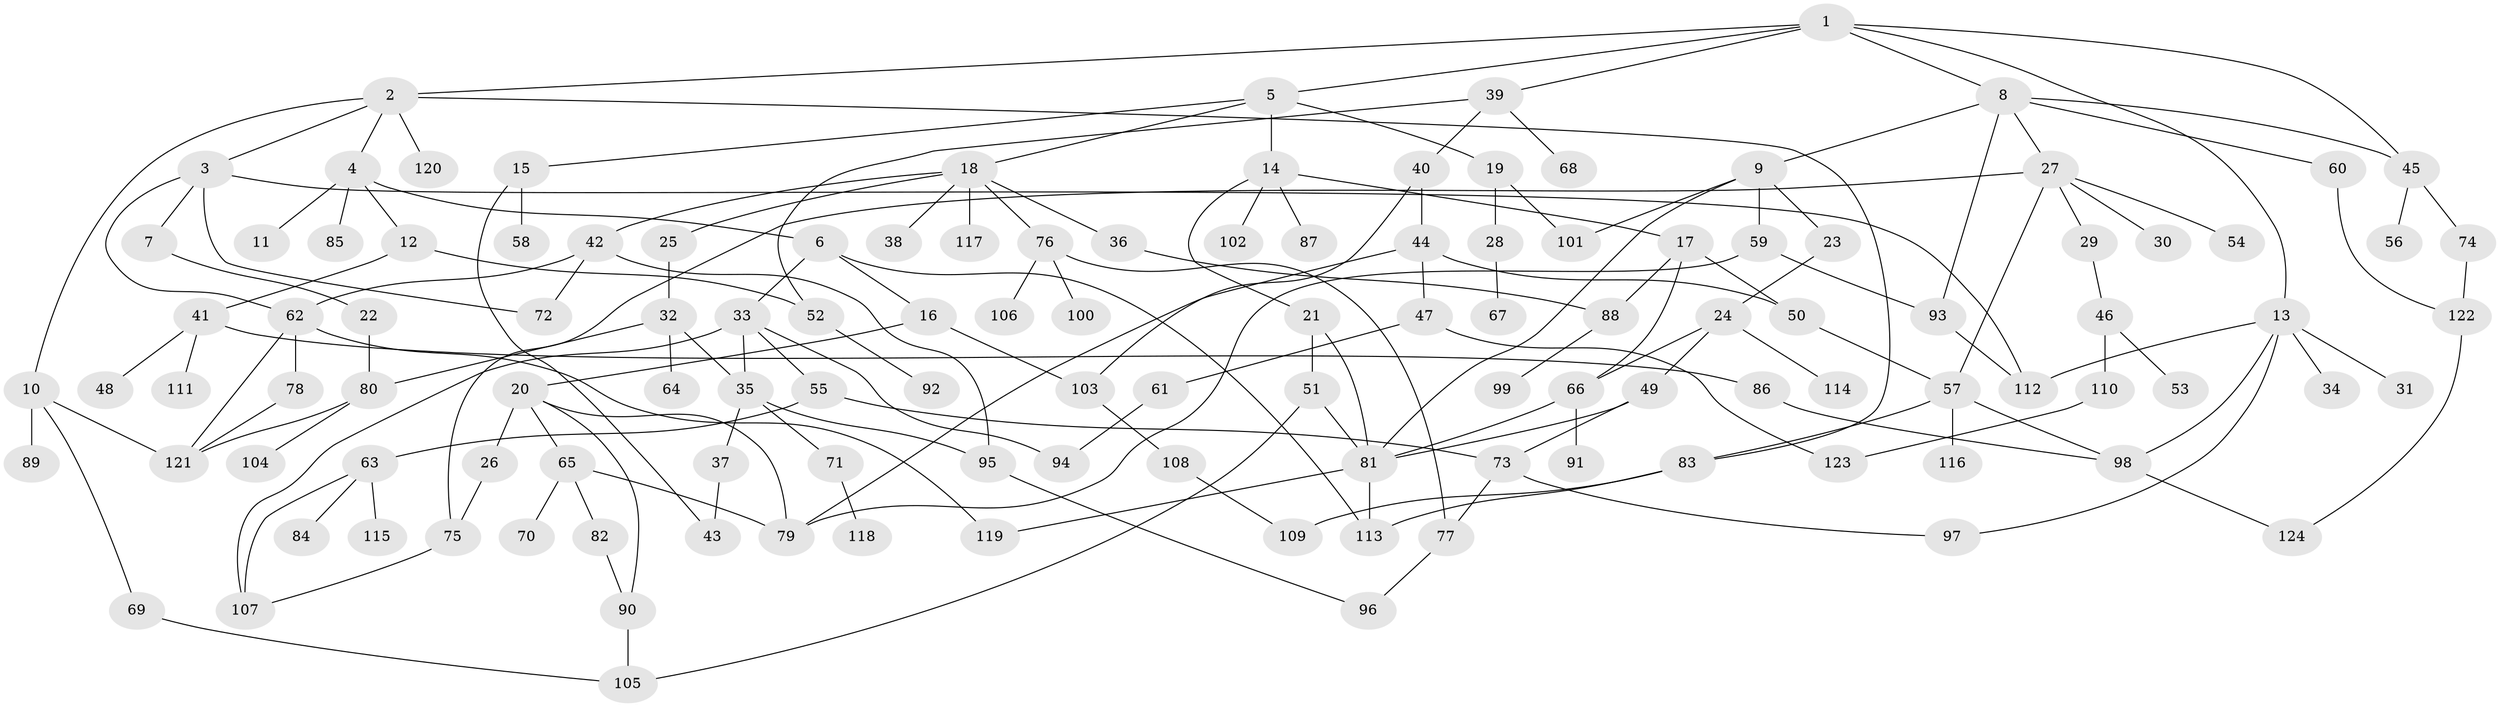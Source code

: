 // coarse degree distribution, {10: 0.023529411764705882, 9: 0.023529411764705882, 6: 0.023529411764705882, 5: 0.07058823529411765, 7: 0.03529411764705882, 2: 0.15294117647058825, 4: 0.16470588235294117, 1: 0.3058823529411765, 3: 0.2}
// Generated by graph-tools (version 1.1) at 2025/51/02/27/25 19:51:40]
// undirected, 124 vertices, 171 edges
graph export_dot {
graph [start="1"]
  node [color=gray90,style=filled];
  1;
  2;
  3;
  4;
  5;
  6;
  7;
  8;
  9;
  10;
  11;
  12;
  13;
  14;
  15;
  16;
  17;
  18;
  19;
  20;
  21;
  22;
  23;
  24;
  25;
  26;
  27;
  28;
  29;
  30;
  31;
  32;
  33;
  34;
  35;
  36;
  37;
  38;
  39;
  40;
  41;
  42;
  43;
  44;
  45;
  46;
  47;
  48;
  49;
  50;
  51;
  52;
  53;
  54;
  55;
  56;
  57;
  58;
  59;
  60;
  61;
  62;
  63;
  64;
  65;
  66;
  67;
  68;
  69;
  70;
  71;
  72;
  73;
  74;
  75;
  76;
  77;
  78;
  79;
  80;
  81;
  82;
  83;
  84;
  85;
  86;
  87;
  88;
  89;
  90;
  91;
  92;
  93;
  94;
  95;
  96;
  97;
  98;
  99;
  100;
  101;
  102;
  103;
  104;
  105;
  106;
  107;
  108;
  109;
  110;
  111;
  112;
  113;
  114;
  115;
  116;
  117;
  118;
  119;
  120;
  121;
  122;
  123;
  124;
  1 -- 2;
  1 -- 5;
  1 -- 8;
  1 -- 13;
  1 -- 39;
  1 -- 45;
  2 -- 3;
  2 -- 4;
  2 -- 10;
  2 -- 83;
  2 -- 120;
  3 -- 7;
  3 -- 62;
  3 -- 72;
  3 -- 112;
  4 -- 6;
  4 -- 11;
  4 -- 12;
  4 -- 85;
  5 -- 14;
  5 -- 15;
  5 -- 18;
  5 -- 19;
  6 -- 16;
  6 -- 33;
  6 -- 113;
  7 -- 22;
  8 -- 9;
  8 -- 27;
  8 -- 60;
  8 -- 93;
  8 -- 45;
  9 -- 23;
  9 -- 59;
  9 -- 101;
  9 -- 81;
  10 -- 69;
  10 -- 89;
  10 -- 121;
  12 -- 41;
  12 -- 52;
  13 -- 31;
  13 -- 34;
  13 -- 97;
  13 -- 98;
  13 -- 112;
  14 -- 17;
  14 -- 21;
  14 -- 87;
  14 -- 102;
  15 -- 58;
  15 -- 43;
  16 -- 20;
  16 -- 103;
  17 -- 66;
  17 -- 88;
  17 -- 50;
  18 -- 25;
  18 -- 36;
  18 -- 38;
  18 -- 42;
  18 -- 76;
  18 -- 117;
  19 -- 28;
  19 -- 101;
  20 -- 26;
  20 -- 65;
  20 -- 79;
  20 -- 90;
  21 -- 51;
  21 -- 81;
  22 -- 80;
  23 -- 24;
  24 -- 49;
  24 -- 66;
  24 -- 114;
  25 -- 32;
  26 -- 75;
  27 -- 29;
  27 -- 30;
  27 -- 54;
  27 -- 75;
  27 -- 57;
  28 -- 67;
  29 -- 46;
  32 -- 64;
  32 -- 80;
  32 -- 35;
  33 -- 35;
  33 -- 55;
  33 -- 94;
  33 -- 107;
  35 -- 37;
  35 -- 71;
  35 -- 95;
  36 -- 88;
  37 -- 43;
  39 -- 40;
  39 -- 52;
  39 -- 68;
  40 -- 44;
  40 -- 103;
  41 -- 48;
  41 -- 86;
  41 -- 111;
  42 -- 95;
  42 -- 62;
  42 -- 72;
  44 -- 47;
  44 -- 50;
  44 -- 79;
  45 -- 56;
  45 -- 74;
  46 -- 53;
  46 -- 110;
  47 -- 61;
  47 -- 123;
  49 -- 81;
  49 -- 73;
  50 -- 57;
  51 -- 81;
  51 -- 105;
  52 -- 92;
  55 -- 63;
  55 -- 73;
  57 -- 116;
  57 -- 98;
  57 -- 83;
  59 -- 93;
  59 -- 79;
  60 -- 122;
  61 -- 94;
  62 -- 78;
  62 -- 119;
  62 -- 121;
  63 -- 84;
  63 -- 115;
  63 -- 107;
  65 -- 70;
  65 -- 82;
  65 -- 79;
  66 -- 91;
  66 -- 81;
  69 -- 105;
  71 -- 118;
  73 -- 77;
  73 -- 97;
  74 -- 122;
  75 -- 107;
  76 -- 100;
  76 -- 106;
  76 -- 77;
  77 -- 96;
  78 -- 121;
  80 -- 104;
  80 -- 121;
  81 -- 113;
  81 -- 119;
  82 -- 90;
  83 -- 113;
  83 -- 109;
  86 -- 98;
  88 -- 99;
  90 -- 105;
  93 -- 112;
  95 -- 96;
  98 -- 124;
  103 -- 108;
  108 -- 109;
  110 -- 123;
  122 -- 124;
}
